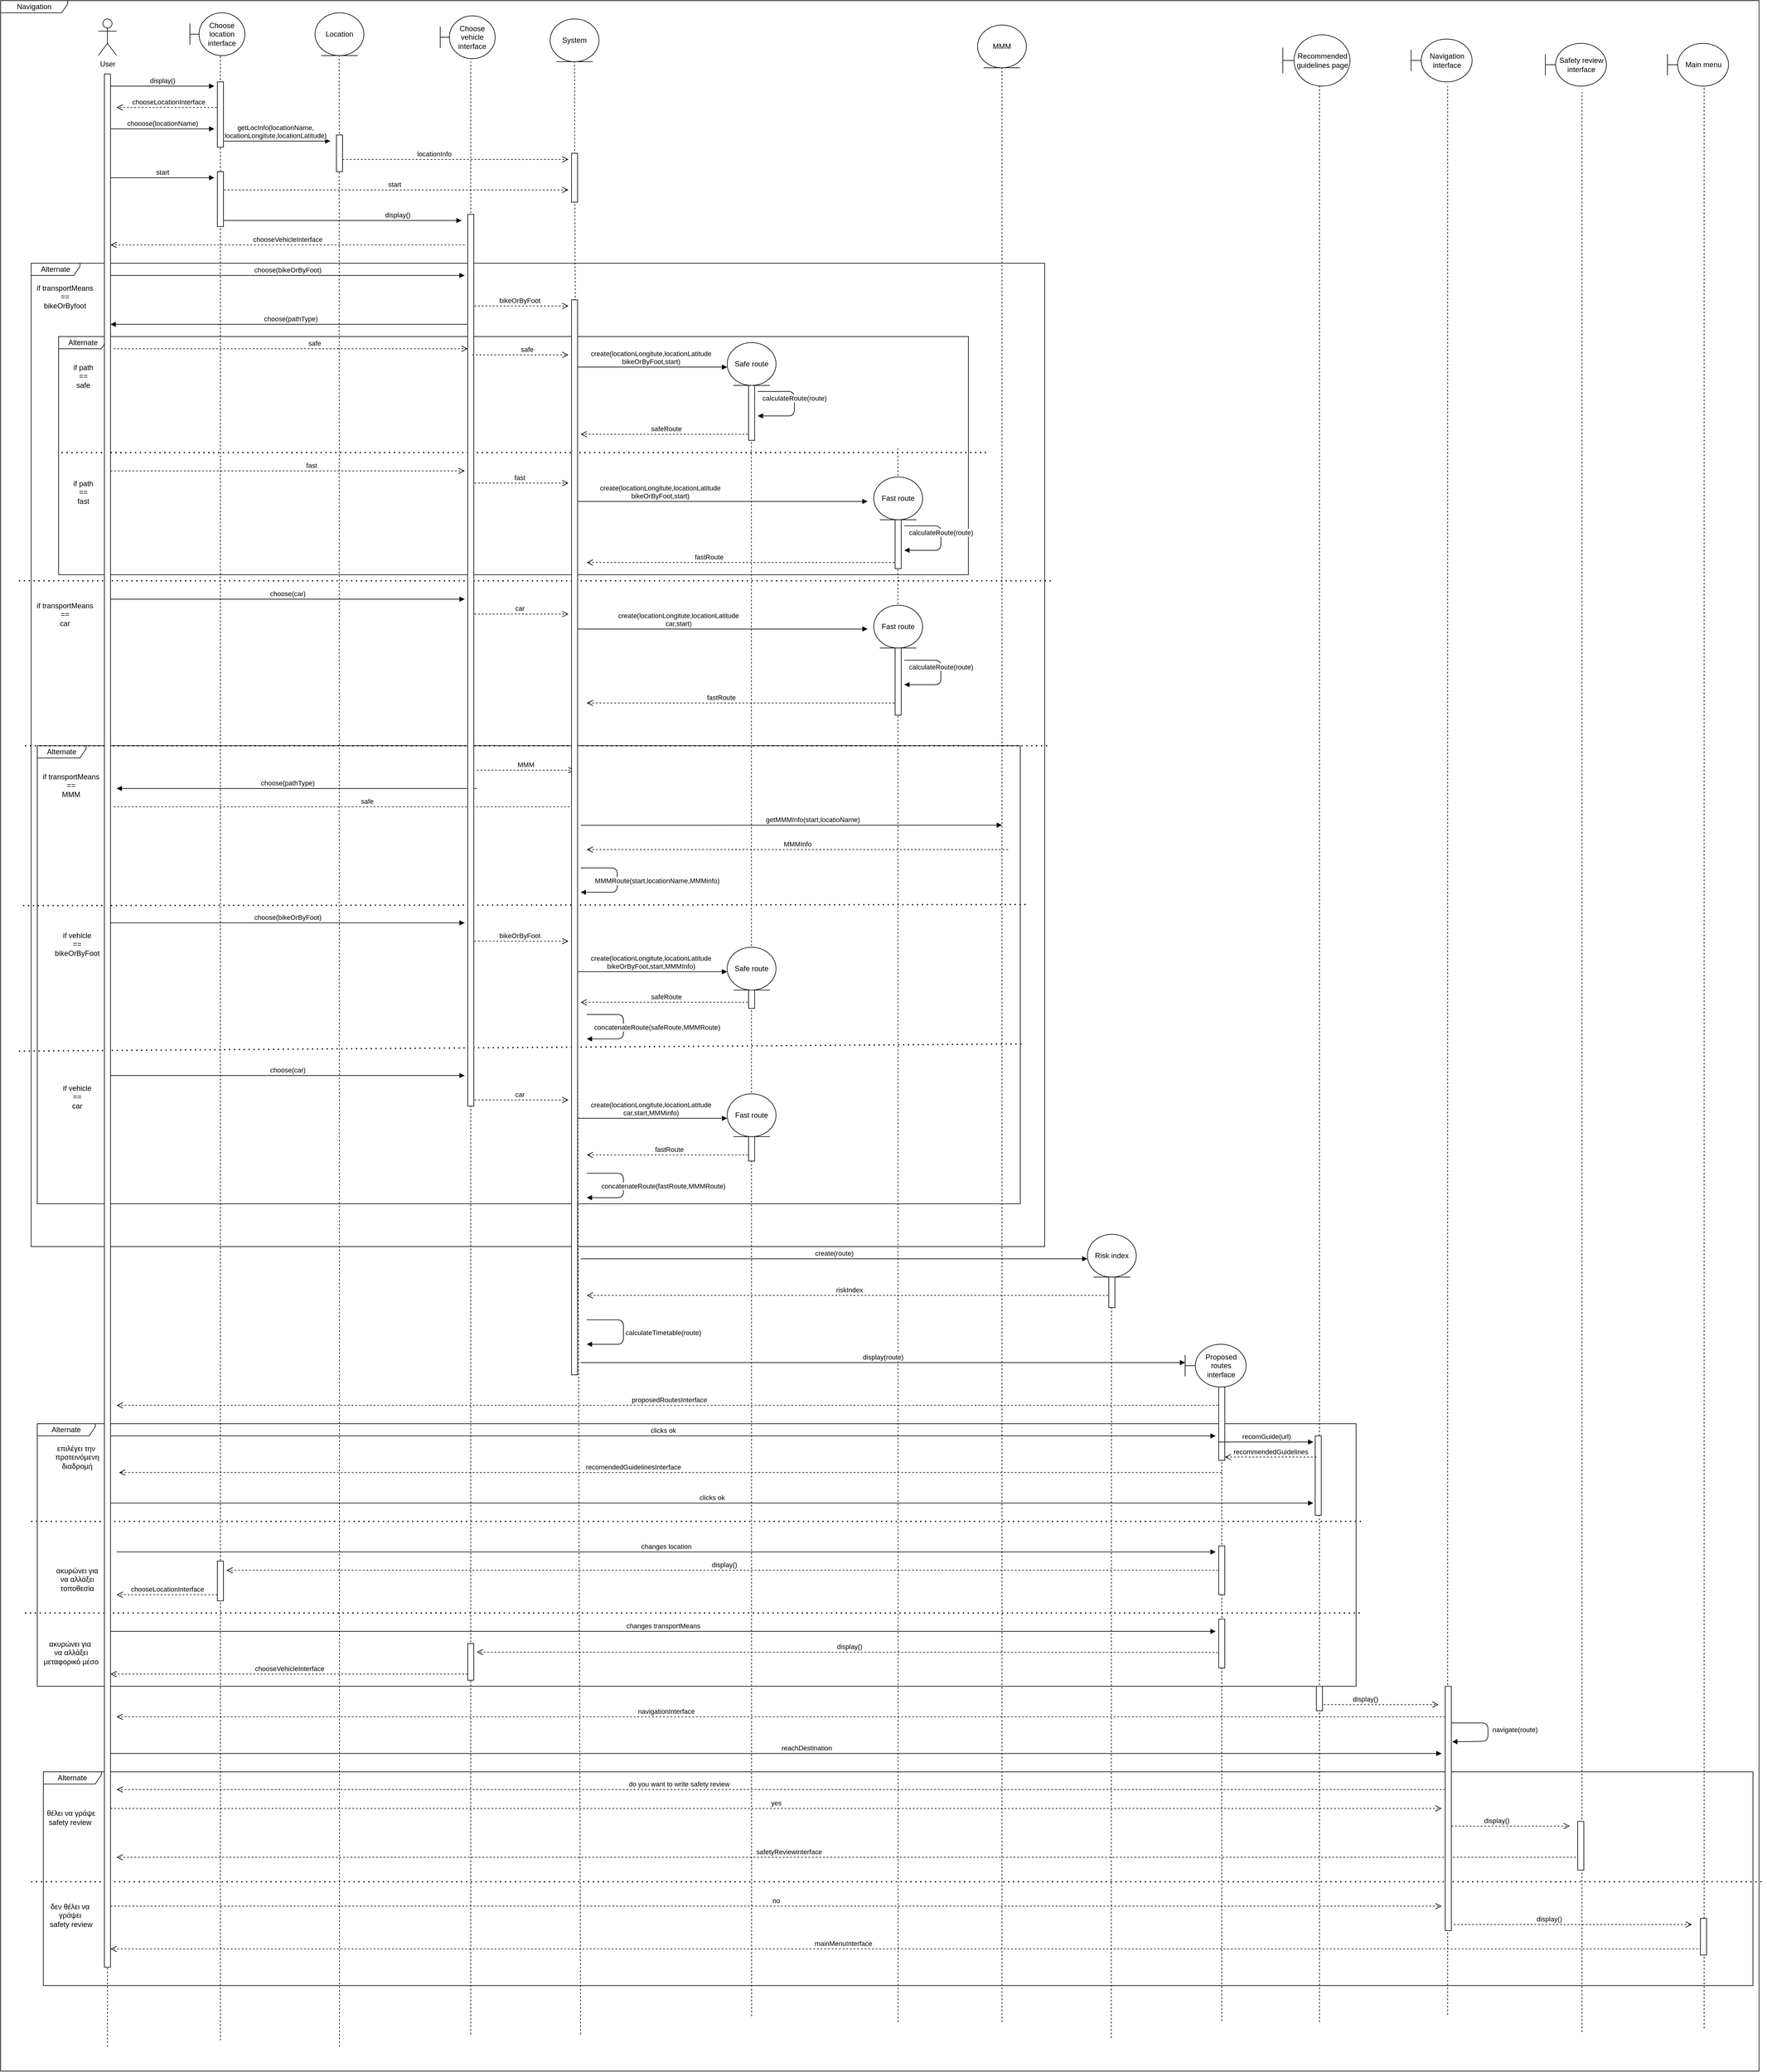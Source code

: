 <mxfile version="14.6.13" type="device"><diagram id="kgpKYQtTHZ0yAKxKKP6v" name="Page-1"><mxGraphModel dx="2340" dy="641" grid="1" gridSize="10" guides="1" tooltips="1" connect="1" arrows="1" fold="1" page="1" pageScale="1" pageWidth="850" pageHeight="1100" math="0" shadow="0"><root><mxCell id="0"/><mxCell id="1" parent="0"/><mxCell id="bAkSW-cEjNhr1ENqcnof-51" value="Navigation" style="shape=umlFrame;whiteSpace=wrap;html=1;width=110;height=20;" parent="1" vertex="1"><mxGeometry x="-550" y="80" width="2880" height="3390" as="geometry"/></mxCell><mxCell id="bAkSW-cEjNhr1ENqcnof-15" value="Alternate" style="shape=umlFrame;whiteSpace=wrap;html=1;width=95;height=20;" parent="1" vertex="1"><mxGeometry x="-480" y="2980" width="2800" height="350" as="geometry"/></mxCell><mxCell id="cFLvyzgKQ60C_9JfcrjW-98" value="display()" style="html=1;verticalAlign=bottom;endArrow=open;dashed=1;endSize=8;" parent="1" edge="1"><mxGeometry x="-0.2" relative="1" as="geometry"><mxPoint x="1820" y="3068.82" as="sourcePoint"/><mxPoint x="2020" y="3068.82" as="targetPoint"/><mxPoint as="offset"/></mxGeometry></mxCell><mxCell id="bAkSW-cEjNhr1ENqcnof-11" value="Alternate" style="shape=umlFrame;whiteSpace=wrap;html=1;width=80;height=20;" parent="1" vertex="1"><mxGeometry x="-500" y="510" width="1660" height="1610" as="geometry"/></mxCell><mxCell id="bAkSW-cEjNhr1ENqcnof-12" value="Alternate" style="shape=umlFrame;whiteSpace=wrap;html=1;width=80;height=20;" parent="1" vertex="1"><mxGeometry x="-455" y="630" width="1490" height="390" as="geometry"/></mxCell><mxCell id="bAkSW-cEjNhr1ENqcnof-13" value="Alternate" style="shape=umlFrame;whiteSpace=wrap;html=1;width=80;height=20;" parent="1" vertex="1"><mxGeometry x="-490" y="1300" width="1610" height="750" as="geometry"/></mxCell><mxCell id="bAkSW-cEjNhr1ENqcnof-14" value="Alternate" style="shape=umlFrame;whiteSpace=wrap;html=1;width=95;height=20;" parent="1" vertex="1"><mxGeometry x="-490" y="2410" width="2160" height="430" as="geometry"/></mxCell><mxCell id="hym57JPVBmfE9ge-N85n-59" value="" style="endArrow=none;dashed=1;html=1;" parent="1" edge="1"><mxGeometry width="50" height="50" relative="1" as="geometry"><mxPoint x="680" y="3380" as="sourcePoint"/><mxPoint x="679.58" y="700" as="targetPoint"/></mxGeometry></mxCell><mxCell id="hym57JPVBmfE9ge-N85n-4" value="User" style="shape=umlActor;verticalLabelPosition=bottom;verticalAlign=top;html=1;" parent="1" vertex="1"><mxGeometry x="-390" y="110" width="30" height="60" as="geometry"/></mxCell><mxCell id="hym57JPVBmfE9ge-N85n-10" value="Choose location interface" style="shape=umlBoundary;whiteSpace=wrap;html=1;" parent="1" vertex="1"><mxGeometry x="-240" y="100" width="90" height="70" as="geometry"/></mxCell><mxCell id="hym57JPVBmfE9ge-N85n-17" value="" style="endArrow=none;dashed=1;html=1;" parent="1" edge="1"><mxGeometry width="50" height="50" relative="1" as="geometry"><mxPoint x="-190" y="3420" as="sourcePoint"/><mxPoint x="-190" y="170" as="targetPoint"/></mxGeometry></mxCell><mxCell id="hym57JPVBmfE9ge-N85n-23" value="Choose vehicle interface" style="shape=umlBoundary;whiteSpace=wrap;html=1;" parent="1" vertex="1"><mxGeometry x="170" y="105" width="90" height="70" as="geometry"/></mxCell><mxCell id="hym57JPVBmfE9ge-N85n-24" value="" style="endArrow=none;dashed=1;html=1;" parent="1" edge="1"><mxGeometry width="50" height="50" relative="1" as="geometry"><mxPoint x="5" y="3430" as="sourcePoint"/><mxPoint x="4.58" y="170" as="targetPoint"/></mxGeometry></mxCell><mxCell id="hym57JPVBmfE9ge-N85n-32" value="Safe route" style="ellipse;shape=umlEntity;whiteSpace=wrap;html=1;" parent="1" vertex="1"><mxGeometry x="640" y="640" width="80" height="70" as="geometry"/></mxCell><mxCell id="hym57JPVBmfE9ge-N85n-46" value="" style="endArrow=none;dashed=1;html=1;" parent="1" edge="1"><mxGeometry width="50" height="50" relative="1" as="geometry"><mxPoint x="220" y="3410" as="sourcePoint"/><mxPoint x="220" y="180" as="targetPoint"/></mxGeometry></mxCell><mxCell id="hym57JPVBmfE9ge-N85n-48" value="Risk index" style="ellipse;shape=umlEntity;whiteSpace=wrap;html=1;" parent="1" vertex="1"><mxGeometry x="1230" y="2100" width="80" height="70" as="geometry"/></mxCell><mxCell id="hym57JPVBmfE9ge-N85n-58" value="Proposed routes interface" style="shape=umlBoundary;whiteSpace=wrap;html=1;" parent="1" vertex="1"><mxGeometry x="1390" y="2280" width="100" height="70" as="geometry"/></mxCell><mxCell id="hym57JPVBmfE9ge-N85n-63" value="Recommended&lt;br&gt;guidelines page" style="shape=umlBoundary;whiteSpace=wrap;html=1;" parent="1" vertex="1"><mxGeometry x="1550" y="136" width="110" height="84" as="geometry"/></mxCell><mxCell id="hym57JPVBmfE9ge-N85n-67" value="Navigation interface" style="shape=umlBoundary;whiteSpace=wrap;html=1;" parent="1" vertex="1"><mxGeometry x="1760" y="143" width="100" height="70" as="geometry"/></mxCell><mxCell id="hym57JPVBmfE9ge-N85n-80" value="" style="endArrow=none;dashed=1;html=1;" parent="1" edge="1"><mxGeometry width="50" height="50" relative="1" as="geometry"><mxPoint x="-375" y="3430" as="sourcePoint"/><mxPoint x="-375" y="220" as="targetPoint"/><Array as="points"><mxPoint x="-375" y="220"/><mxPoint x="-375" y="200"/></Array></mxGeometry></mxCell><mxCell id="hym57JPVBmfE9ge-N85n-82" value="display()" style="html=1;verticalAlign=bottom;endArrow=block;" parent="1" edge="1"><mxGeometry width="80" relative="1" as="geometry"><mxPoint x="-370" y="220" as="sourcePoint"/><mxPoint x="-200" y="220" as="targetPoint"/></mxGeometry></mxCell><mxCell id="hym57JPVBmfE9ge-N85n-83" value="Location" style="ellipse;shape=umlEntity;whiteSpace=wrap;html=1;" parent="1" vertex="1"><mxGeometry x="-35" y="100" width="80" height="70" as="geometry"/></mxCell><mxCell id="hym57JPVBmfE9ge-N85n-84" value="chooseLocationInterface" style="html=1;verticalAlign=bottom;endArrow=open;dashed=1;endSize=8;" parent="1" edge="1"><mxGeometry relative="1" as="geometry"><mxPoint x="-190" y="255" as="sourcePoint"/><mxPoint x="-360" y="255" as="targetPoint"/></mxGeometry></mxCell><mxCell id="hym57JPVBmfE9ge-N85n-85" value="choose(bikeOrByFoot)" style="html=1;verticalAlign=bottom;endArrow=block;" parent="1" edge="1"><mxGeometry width="80" relative="1" as="geometry"><mxPoint x="-370" y="530.0" as="sourcePoint"/><mxPoint x="210" y="530" as="targetPoint"/></mxGeometry></mxCell><mxCell id="hym57JPVBmfE9ge-N85n-86" value="getLocInfo(locationName,&lt;br&gt;locationLongitute,locationLatitude)" style="html=1;verticalAlign=bottom;endArrow=block;" parent="1" edge="1"><mxGeometry width="80" relative="1" as="geometry"><mxPoint x="-190" y="310.0" as="sourcePoint"/><mxPoint x="-10" y="310" as="targetPoint"/></mxGeometry></mxCell><mxCell id="cFLvyzgKQ60C_9JfcrjW-3" value="bikeOrByFoot" style="html=1;verticalAlign=bottom;endArrow=open;dashed=1;endSize=8;" parent="1" edge="1"><mxGeometry relative="1" as="geometry"><mxPoint x="220" y="580" as="sourcePoint"/><mxPoint x="380" y="580" as="targetPoint"/></mxGeometry></mxCell><mxCell id="cFLvyzgKQ60C_9JfcrjW-5" value="chooose(locationName)" style="html=1;verticalAlign=bottom;endArrow=block;" parent="1" edge="1"><mxGeometry width="80" relative="1" as="geometry"><mxPoint x="-370" y="290" as="sourcePoint"/><mxPoint x="-200" y="290" as="targetPoint"/></mxGeometry></mxCell><mxCell id="cFLvyzgKQ60C_9JfcrjW-7" value="locationInfo" style="html=1;verticalAlign=bottom;endArrow=open;dashed=1;endSize=8;" parent="1" edge="1"><mxGeometry x="-0.189" relative="1" as="geometry"><mxPoint x="10" y="340" as="sourcePoint"/><mxPoint x="380" y="340" as="targetPoint"/><mxPoint as="offset"/></mxGeometry></mxCell><mxCell id="cFLvyzgKQ60C_9JfcrjW-8" value="display()" style="html=1;verticalAlign=bottom;endArrow=block;" parent="1" edge="1"><mxGeometry x="0.475" width="80" relative="1" as="geometry"><mxPoint x="-195" y="440" as="sourcePoint"/><mxPoint x="205" y="440" as="targetPoint"/><mxPoint as="offset"/></mxGeometry></mxCell><mxCell id="cFLvyzgKQ60C_9JfcrjW-9" value="chooseVehicleInterface" style="html=1;verticalAlign=bottom;endArrow=open;dashed=1;endSize=8;" parent="1" edge="1"><mxGeometry relative="1" as="geometry"><mxPoint x="210" y="480" as="sourcePoint"/><mxPoint x="-370" y="480" as="targetPoint"/></mxGeometry></mxCell><mxCell id="cFLvyzgKQ60C_9JfcrjW-10" value="System" style="ellipse;shape=umlEntity;whiteSpace=wrap;html=1;" parent="1" vertex="1"><mxGeometry x="350" y="110" width="80" height="70" as="geometry"/></mxCell><mxCell id="cFLvyzgKQ60C_9JfcrjW-11" value="" style="endArrow=none;dashed=1;html=1;" parent="1" edge="1"><mxGeometry width="50" height="50" relative="1" as="geometry"><mxPoint x="400" y="3410" as="sourcePoint"/><mxPoint x="389.87" y="180" as="targetPoint"/></mxGeometry></mxCell><mxCell id="cFLvyzgKQ60C_9JfcrjW-13" value="choose(pathType)" style="html=1;verticalAlign=bottom;endArrow=block;" parent="1" edge="1"><mxGeometry width="80" relative="1" as="geometry"><mxPoint x="220" y="610" as="sourcePoint"/><mxPoint x="-370" y="610" as="targetPoint"/></mxGeometry></mxCell><mxCell id="cFLvyzgKQ60C_9JfcrjW-14" value="safe" style="html=1;verticalAlign=bottom;endArrow=open;dashed=1;endSize=8;" parent="1" edge="1"><mxGeometry x="0.132" relative="1" as="geometry"><mxPoint x="-365" y="650" as="sourcePoint"/><mxPoint x="215" y="650" as="targetPoint"/><mxPoint as="offset"/></mxGeometry></mxCell><mxCell id="cFLvyzgKQ60C_9JfcrjW-17" value="if transportMeans&lt;br&gt;==&lt;br&gt;bikeOrByfoot" style="text;html=1;align=center;verticalAlign=middle;resizable=0;points=[];autosize=1;strokeColor=none;" parent="1" vertex="1"><mxGeometry x="-500" y="540" width="110" height="50" as="geometry"/></mxCell><mxCell id="cFLvyzgKQ60C_9JfcrjW-19" value="if path&lt;br&gt;==&lt;br&gt;safe" style="text;html=1;align=center;verticalAlign=middle;resizable=0;points=[];autosize=1;strokeColor=none;" parent="1" vertex="1"><mxGeometry x="-440" y="670" width="50" height="50" as="geometry"/></mxCell><mxCell id="cFLvyzgKQ60C_9JfcrjW-20" value="create(locationLongitute,locationLatitude&lt;br&gt;bikeOrByFoot,start)" style="html=1;verticalAlign=bottom;endArrow=block;" parent="1" edge="1"><mxGeometry width="80" relative="1" as="geometry"><mxPoint x="390" y="680.0" as="sourcePoint"/><mxPoint x="640" y="680" as="targetPoint"/><mxPoint as="offset"/></mxGeometry></mxCell><mxCell id="cFLvyzgKQ60C_9JfcrjW-22" value="start" style="html=1;verticalAlign=bottom;endArrow=block;" parent="1" edge="1"><mxGeometry width="80" relative="1" as="geometry"><mxPoint x="-370" y="370" as="sourcePoint"/><mxPoint x="-200" y="370" as="targetPoint"/></mxGeometry></mxCell><mxCell id="cFLvyzgKQ60C_9JfcrjW-23" value="start" style="html=1;verticalAlign=bottom;endArrow=open;dashed=1;endSize=8;" parent="1" edge="1"><mxGeometry relative="1" as="geometry"><mxPoint x="-190" y="390" as="sourcePoint"/><mxPoint x="380" y="390" as="targetPoint"/></mxGeometry></mxCell><mxCell id="cFLvyzgKQ60C_9JfcrjW-29" value="calculateRoute(route)" style="html=1;verticalAlign=bottom;endArrow=block;" parent="1" edge="1"><mxGeometry width="80" relative="1" as="geometry"><mxPoint x="690" y="720" as="sourcePoint"/><mxPoint x="690" y="760" as="targetPoint"/><Array as="points"><mxPoint x="750" y="720"/><mxPoint x="750" y="760"/></Array></mxGeometry></mxCell><mxCell id="cFLvyzgKQ60C_9JfcrjW-32" value="" style="endArrow=none;dashed=1;html=1;" parent="1" edge="1"><mxGeometry width="50" height="50" relative="1" as="geometry"><mxPoint x="920" y="3390" as="sourcePoint"/><mxPoint x="919.58" y="810" as="targetPoint"/></mxGeometry></mxCell><mxCell id="cFLvyzgKQ60C_9JfcrjW-33" value="riskIndex" style="html=1;verticalAlign=bottom;endArrow=open;dashed=1;endSize=8;" parent="1" edge="1"><mxGeometry relative="1" as="geometry"><mxPoint x="1270" y="2200.0" as="sourcePoint"/><mxPoint x="410" y="2200" as="targetPoint"/></mxGeometry></mxCell><mxCell id="cFLvyzgKQ60C_9JfcrjW-36" value="if path&lt;br&gt;==&lt;br&gt;fast" style="text;html=1;align=center;verticalAlign=middle;resizable=0;points=[];autosize=1;strokeColor=none;" parent="1" vertex="1"><mxGeometry x="-440" y="860" width="50" height="50" as="geometry"/></mxCell><mxCell id="cFLvyzgKQ60C_9JfcrjW-37" value="Fast route" style="ellipse;shape=umlEntity;whiteSpace=wrap;html=1;" parent="1" vertex="1"><mxGeometry x="880" y="860" width="80" height="70" as="geometry"/></mxCell><mxCell id="cFLvyzgKQ60C_9JfcrjW-38" value="fast" style="html=1;verticalAlign=bottom;endArrow=open;dashed=1;endSize=8;" parent="1" edge="1"><mxGeometry relative="1" as="geometry"><mxPoint x="220.0" y="870" as="sourcePoint"/><mxPoint x="380" y="870" as="targetPoint"/></mxGeometry></mxCell><mxCell id="cFLvyzgKQ60C_9JfcrjW-39" value="create(locationLongitute,locationLatitude&lt;br&gt;bikeOrByFoot,start)" style="html=1;verticalAlign=bottom;endArrow=block;" parent="1" edge="1"><mxGeometry x="-0.417" width="80" relative="1" as="geometry"><mxPoint x="390" y="900.0" as="sourcePoint"/><mxPoint x="870" y="900" as="targetPoint"/><mxPoint as="offset"/></mxGeometry></mxCell><mxCell id="cFLvyzgKQ60C_9JfcrjW-40" value="if transportMeans&lt;br&gt;==&lt;br&gt;car" style="text;html=1;align=center;verticalAlign=middle;resizable=0;points=[];autosize=1;strokeColor=none;" parent="1" vertex="1"><mxGeometry x="-500" y="1060" width="110" height="50" as="geometry"/></mxCell><mxCell id="cFLvyzgKQ60C_9JfcrjW-41" value="choose(car)" style="html=1;verticalAlign=bottom;endArrow=block;" parent="1" edge="1"><mxGeometry width="80" relative="1" as="geometry"><mxPoint x="-370" y="1060.0" as="sourcePoint"/><mxPoint x="210" y="1060" as="targetPoint"/></mxGeometry></mxCell><mxCell id="cFLvyzgKQ60C_9JfcrjW-42" value="car" style="html=1;verticalAlign=bottom;endArrow=open;dashed=1;endSize=8;" parent="1" edge="1"><mxGeometry relative="1" as="geometry"><mxPoint x="220" y="1084.41" as="sourcePoint"/><mxPoint x="380" y="1084.41" as="targetPoint"/></mxGeometry></mxCell><mxCell id="cFLvyzgKQ60C_9JfcrjW-44" value="" style="endArrow=none;dashed=1;html=1;dashPattern=1 3;strokeWidth=2;" parent="1" edge="1"><mxGeometry width="50" height="50" relative="1" as="geometry"><mxPoint x="-520" y="1030" as="sourcePoint"/><mxPoint x="1170" y="1030" as="targetPoint"/></mxGeometry></mxCell><mxCell id="cFLvyzgKQ60C_9JfcrjW-45" value="" style="endArrow=none;dashed=1;html=1;dashPattern=1 3;strokeWidth=2;" parent="1" edge="1"><mxGeometry width="50" height="50" relative="1" as="geometry"><mxPoint x="-450" y="820" as="sourcePoint"/><mxPoint x="1070" y="820" as="targetPoint"/></mxGeometry></mxCell><mxCell id="cFLvyzgKQ60C_9JfcrjW-47" value="create(locationLongitute,locationLatitude&lt;br&gt;car,start)" style="html=1;verticalAlign=bottom;endArrow=block;" parent="1" edge="1"><mxGeometry x="-0.292" width="80" relative="1" as="geometry"><mxPoint x="390" y="1108.82" as="sourcePoint"/><mxPoint x="870" y="1108.82" as="targetPoint"/><mxPoint as="offset"/></mxGeometry></mxCell><mxCell id="cFLvyzgKQ60C_9JfcrjW-48" value="Fast route" style="ellipse;shape=umlEntity;whiteSpace=wrap;html=1;" parent="1" vertex="1"><mxGeometry x="880" y="1070" width="80" height="70" as="geometry"/></mxCell><mxCell id="cFLvyzgKQ60C_9JfcrjW-49" value="" style="endArrow=none;dashed=1;html=1;dashPattern=1 3;strokeWidth=2;" parent="1" edge="1"><mxGeometry width="50" height="50" relative="1" as="geometry"><mxPoint x="-510" y="1300" as="sourcePoint"/><mxPoint x="1170" y="1300" as="targetPoint"/></mxGeometry></mxCell><mxCell id="cFLvyzgKQ60C_9JfcrjW-50" value="if transportMeans&lt;br&gt;==&lt;br&gt;MMM" style="text;html=1;align=center;verticalAlign=middle;resizable=0;points=[];autosize=1;strokeColor=none;" parent="1" vertex="1"><mxGeometry x="-490" y="1340" width="110" height="50" as="geometry"/></mxCell><mxCell id="cFLvyzgKQ60C_9JfcrjW-51" value="MMM" style="html=1;verticalAlign=bottom;endArrow=open;dashed=1;endSize=8;" parent="1" edge="1"><mxGeometry relative="1" as="geometry"><mxPoint x="230.0" y="1340" as="sourcePoint"/><mxPoint x="390.0" y="1340" as="targetPoint"/></mxGeometry></mxCell><mxCell id="cFLvyzgKQ60C_9JfcrjW-52" value="MMM" style="ellipse;shape=umlEntity;whiteSpace=wrap;html=1;" parent="1" vertex="1"><mxGeometry x="1050" y="120" width="80" height="70" as="geometry"/></mxCell><mxCell id="cFLvyzgKQ60C_9JfcrjW-53" value="" style="endArrow=none;dashed=1;html=1;" parent="1" edge="1"><mxGeometry width="50" height="50" relative="1" as="geometry"><mxPoint x="1090" y="3390" as="sourcePoint"/><mxPoint x="1090" y="190" as="targetPoint"/></mxGeometry></mxCell><mxCell id="cFLvyzgKQ60C_9JfcrjW-54" value="getMMMInfo(start,locatioName)" style="html=1;verticalAlign=bottom;endArrow=block;" parent="1" edge="1"><mxGeometry x="0.101" width="80" relative="1" as="geometry"><mxPoint x="400" y="1430.29" as="sourcePoint"/><mxPoint x="1090" y="1430" as="targetPoint"/><mxPoint as="offset"/></mxGeometry></mxCell><mxCell id="cFLvyzgKQ60C_9JfcrjW-55" value="MMMInfo" style="html=1;verticalAlign=bottom;endArrow=open;dashed=1;endSize=8;" parent="1" edge="1"><mxGeometry relative="1" as="geometry"><mxPoint x="1100" y="1470" as="sourcePoint"/><mxPoint x="410" y="1470" as="targetPoint"/></mxGeometry></mxCell><mxCell id="cFLvyzgKQ60C_9JfcrjW-57" value="choose(pathType)" style="html=1;verticalAlign=bottom;endArrow=block;" parent="1" edge="1"><mxGeometry x="0.051" width="80" relative="1" as="geometry"><mxPoint x="230" y="1370" as="sourcePoint"/><mxPoint x="-360" y="1370" as="targetPoint"/><mxPoint as="offset"/></mxGeometry></mxCell><mxCell id="cFLvyzgKQ60C_9JfcrjW-58" value="safe" style="html=1;verticalAlign=bottom;endArrow=open;dashed=1;endSize=8;" parent="1" edge="1"><mxGeometry x="0.092" relative="1" as="geometry"><mxPoint x="-365" y="1400" as="sourcePoint"/><mxPoint x="395" y="1400" as="targetPoint"/><mxPoint as="offset"/></mxGeometry></mxCell><mxCell id="cFLvyzgKQ60C_9JfcrjW-59" value="choose(bikeOrByFoot)" style="html=1;verticalAlign=bottom;endArrow=block;" parent="1" edge="1"><mxGeometry width="80" relative="1" as="geometry"><mxPoint x="-370" y="1590.0" as="sourcePoint"/><mxPoint x="210" y="1590" as="targetPoint"/></mxGeometry></mxCell><mxCell id="cFLvyzgKQ60C_9JfcrjW-60" value="bikeOrByFoot" style="html=1;verticalAlign=bottom;endArrow=open;dashed=1;endSize=8;" parent="1" edge="1"><mxGeometry relative="1" as="geometry"><mxPoint x="220.0" y="1620" as="sourcePoint"/><mxPoint x="380.0" y="1620" as="targetPoint"/></mxGeometry></mxCell><mxCell id="cFLvyzgKQ60C_9JfcrjW-61" value="create(locationLongitute,locationLatitude&lt;br&gt;bikeOrByFoot,start,MMMInfo)" style="html=1;verticalAlign=bottom;endArrow=block;" parent="1" edge="1"><mxGeometry width="80" relative="1" as="geometry"><mxPoint x="390" y="1670.0" as="sourcePoint"/><mxPoint x="640" y="1670" as="targetPoint"/><mxPoint as="offset"/></mxGeometry></mxCell><mxCell id="cFLvyzgKQ60C_9JfcrjW-62" value="Safe route" style="ellipse;shape=umlEntity;whiteSpace=wrap;html=1;" parent="1" vertex="1"><mxGeometry x="640" y="1630" width="80" height="70" as="geometry"/></mxCell><mxCell id="cFLvyzgKQ60C_9JfcrjW-63" value="if vehicle&lt;br&gt;==&lt;br&gt;bikeOrByFoot" style="text;html=1;align=center;verticalAlign=middle;resizable=0;points=[];autosize=1;strokeColor=none;" parent="1" vertex="1"><mxGeometry x="-470" y="1600" width="90" height="50" as="geometry"/></mxCell><mxCell id="cFLvyzgKQ60C_9JfcrjW-64" value="if vehicle&lt;br&gt;==&lt;br&gt;car" style="text;html=1;align=center;verticalAlign=middle;resizable=0;points=[];autosize=1;strokeColor=none;" parent="1" vertex="1"><mxGeometry x="-455" y="1850" width="60" height="50" as="geometry"/></mxCell><mxCell id="cFLvyzgKQ60C_9JfcrjW-65" value="" style="endArrow=none;dashed=1;html=1;dashPattern=1 3;strokeWidth=2;entryX=1.002;entryY=0.651;entryDx=0;entryDy=0;entryPerimeter=0;" parent="1" target="bAkSW-cEjNhr1ENqcnof-13" edge="1"><mxGeometry width="50" height="50" relative="1" as="geometry"><mxPoint x="-520" y="1800" as="sourcePoint"/><mxPoint x="990.0" y="1800" as="targetPoint"/></mxGeometry></mxCell><mxCell id="cFLvyzgKQ60C_9JfcrjW-66" value="choose(car)" style="html=1;verticalAlign=bottom;endArrow=block;" parent="1" edge="1"><mxGeometry width="80" relative="1" as="geometry"><mxPoint x="-370" y="1840.0" as="sourcePoint"/><mxPoint x="210.0" y="1840" as="targetPoint"/></mxGeometry></mxCell><mxCell id="cFLvyzgKQ60C_9JfcrjW-67" value="car" style="html=1;verticalAlign=bottom;endArrow=open;dashed=1;endSize=8;" parent="1" edge="1"><mxGeometry relative="1" as="geometry"><mxPoint x="220.0" y="1880" as="sourcePoint"/><mxPoint x="380.0" y="1880" as="targetPoint"/></mxGeometry></mxCell><mxCell id="cFLvyzgKQ60C_9JfcrjW-68" value="create(locationLongitute,locationLatitude&lt;br&gt;car,start,MMMinfo)" style="html=1;verticalAlign=bottom;endArrow=block;" parent="1" edge="1"><mxGeometry width="80" relative="1" as="geometry"><mxPoint x="390.0" y="1910" as="sourcePoint"/><mxPoint x="640.0" y="1910" as="targetPoint"/><mxPoint as="offset"/></mxGeometry></mxCell><mxCell id="cFLvyzgKQ60C_9JfcrjW-70" value="Fast route" style="ellipse;shape=umlEntity;whiteSpace=wrap;html=1;" parent="1" vertex="1"><mxGeometry x="640" y="1870" width="80" height="70" as="geometry"/></mxCell><mxCell id="cFLvyzgKQ60C_9JfcrjW-71" value="safeRoute" style="html=1;verticalAlign=bottom;endArrow=open;dashed=1;endSize=8;" parent="1" edge="1"><mxGeometry relative="1" as="geometry"><mxPoint x="680" y="1720" as="sourcePoint"/><mxPoint x="400" y="1720" as="targetPoint"/></mxGeometry></mxCell><mxCell id="cFLvyzgKQ60C_9JfcrjW-72" value="fastRoute" style="html=1;verticalAlign=bottom;endArrow=open;dashed=1;endSize=8;" parent="1" edge="1"><mxGeometry relative="1" as="geometry"><mxPoint x="680.0" y="1970" as="sourcePoint"/><mxPoint x="410" y="1970" as="targetPoint"/></mxGeometry></mxCell><mxCell id="cFLvyzgKQ60C_9JfcrjW-75" value="concatenateRoute(safeRoute,MMMRoute)" style="html=1;verticalAlign=bottom;endArrow=block;" parent="1" edge="1"><mxGeometry x="0.125" y="55" width="80" relative="1" as="geometry"><mxPoint x="410" y="1740" as="sourcePoint"/><mxPoint x="410" y="1780" as="targetPoint"/><Array as="points"><mxPoint x="470" y="1740"/><mxPoint x="470" y="1780"/></Array><mxPoint as="offset"/></mxGeometry></mxCell><mxCell id="cFLvyzgKQ60C_9JfcrjW-76" value="MMMRoute(start,locationName,MMMinfo)" style="html=1;verticalAlign=bottom;endArrow=block;" parent="1" edge="1"><mxGeometry x="0.125" y="65" width="80" relative="1" as="geometry"><mxPoint x="400" y="1500" as="sourcePoint"/><mxPoint x="400" y="1540" as="targetPoint"/><Array as="points"><mxPoint x="460" y="1500"/><mxPoint x="460" y="1540"/></Array><mxPoint as="offset"/></mxGeometry></mxCell><mxCell id="cFLvyzgKQ60C_9JfcrjW-77" value="concatenateRoute(fastRoute,MMMRoute)" style="html=1;verticalAlign=bottom;endArrow=block;" parent="1" edge="1"><mxGeometry x="0.125" y="65" width="80" relative="1" as="geometry"><mxPoint x="410" y="2000" as="sourcePoint"/><mxPoint x="410" y="2040" as="targetPoint"/><Array as="points"><mxPoint x="470" y="2000"/><mxPoint x="470" y="2040"/></Array><mxPoint as="offset"/></mxGeometry></mxCell><mxCell id="cFLvyzgKQ60C_9JfcrjW-78" value="safeRoute" style="html=1;verticalAlign=bottom;endArrow=open;dashed=1;endSize=8;" parent="1" edge="1"><mxGeometry relative="1" as="geometry"><mxPoint x="680" y="790" as="sourcePoint"/><mxPoint x="400" y="790" as="targetPoint"/></mxGeometry></mxCell><mxCell id="cFLvyzgKQ60C_9JfcrjW-79" value="calculateRoute(route)" style="html=1;verticalAlign=bottom;endArrow=block;" parent="1" edge="1"><mxGeometry width="80" relative="1" as="geometry"><mxPoint x="930" y="940.0" as="sourcePoint"/><mxPoint x="930" y="980.0" as="targetPoint"/><Array as="points"><mxPoint x="990" y="940"/><mxPoint x="990" y="980"/></Array></mxGeometry></mxCell><mxCell id="cFLvyzgKQ60C_9JfcrjW-80" value="fastRoute" style="html=1;verticalAlign=bottom;endArrow=open;dashed=1;endSize=8;" parent="1" edge="1"><mxGeometry x="0.216" relative="1" as="geometry"><mxPoint x="920" y="1000.0" as="sourcePoint"/><mxPoint x="410" y="1000" as="targetPoint"/><mxPoint as="offset"/></mxGeometry></mxCell><mxCell id="cFLvyzgKQ60C_9JfcrjW-81" value="calculateRoute(route)" style="html=1;verticalAlign=bottom;endArrow=block;" parent="1" edge="1"><mxGeometry width="80" relative="1" as="geometry"><mxPoint x="930" y="1160" as="sourcePoint"/><mxPoint x="930" y="1200" as="targetPoint"/><Array as="points"><mxPoint x="990" y="1160"/><mxPoint x="990" y="1200"/></Array></mxGeometry></mxCell><mxCell id="cFLvyzgKQ60C_9JfcrjW-82" value="fastRoute" style="html=1;verticalAlign=bottom;endArrow=open;dashed=1;endSize=8;" parent="1" edge="1"><mxGeometry x="0.137" relative="1" as="geometry"><mxPoint x="920" y="1230" as="sourcePoint"/><mxPoint x="410" y="1230" as="targetPoint"/><mxPoint as="offset"/></mxGeometry></mxCell><mxCell id="cFLvyzgKQ60C_9JfcrjW-83" value="create(route)" style="html=1;verticalAlign=bottom;endArrow=block;" parent="1" edge="1"><mxGeometry width="80" relative="1" as="geometry"><mxPoint x="400" y="2140.0" as="sourcePoint"/><mxPoint x="1230" y="2140" as="targetPoint"/></mxGeometry></mxCell><mxCell id="cFLvyzgKQ60C_9JfcrjW-85" value="" style="endArrow=none;dashed=1;html=1;" parent="1" edge="1"><mxGeometry width="50" height="50" relative="1" as="geometry"><mxPoint x="1269" y="3416" as="sourcePoint"/><mxPoint x="1269.41" y="2170" as="targetPoint"/></mxGeometry></mxCell><mxCell id="cFLvyzgKQ60C_9JfcrjW-86" value="calculateTimetable(route)" style="html=1;verticalAlign=bottom;endArrow=block;" parent="1" edge="1"><mxGeometry x="0.125" y="65" width="80" relative="1" as="geometry"><mxPoint x="410" y="2240" as="sourcePoint"/><mxPoint x="410" y="2280" as="targetPoint"/><Array as="points"><mxPoint x="470" y="2240"/><mxPoint x="470" y="2280"/></Array><mxPoint as="offset"/></mxGeometry></mxCell><mxCell id="cFLvyzgKQ60C_9JfcrjW-87" value="display(route)" style="html=1;verticalAlign=bottom;endArrow=block;" parent="1" edge="1"><mxGeometry width="80" relative="1" as="geometry"><mxPoint x="400.0" y="2310.0" as="sourcePoint"/><mxPoint x="1390" y="2310" as="targetPoint"/></mxGeometry></mxCell><mxCell id="cFLvyzgKQ60C_9JfcrjW-88" value="" style="endArrow=none;dashed=1;html=1;" parent="1" edge="1"><mxGeometry width="50" height="50" relative="1" as="geometry"><mxPoint x="1450" y="3388" as="sourcePoint"/><mxPoint x="1450.0" y="2350.0" as="targetPoint"/></mxGeometry></mxCell><mxCell id="cFLvyzgKQ60C_9JfcrjW-89" value="proposedRoutesInterface" style="html=1;verticalAlign=bottom;endArrow=open;dashed=1;endSize=8;" parent="1" edge="1"><mxGeometry relative="1" as="geometry"><mxPoint x="1450" y="2380.0" as="sourcePoint"/><mxPoint x="-360" y="2380" as="targetPoint"/></mxGeometry></mxCell><mxCell id="cFLvyzgKQ60C_9JfcrjW-90" value="ακυρώνει για &lt;br&gt;να αλλάξει &lt;br&gt;τοποθεσία" style="text;html=1;align=center;verticalAlign=middle;resizable=0;points=[];autosize=1;strokeColor=none;" parent="1" vertex="1"><mxGeometry x="-465" y="2640" width="80" height="50" as="geometry"/></mxCell><mxCell id="cFLvyzgKQ60C_9JfcrjW-91" value="ακυρώνει για&amp;nbsp;&lt;br&gt;να αλλάξει&lt;br&gt;μεταφορικό μέσο" style="text;html=1;align=center;verticalAlign=middle;resizable=0;points=[];autosize=1;strokeColor=none;" parent="1" vertex="1"><mxGeometry x="-490" y="2760" width="110" height="50" as="geometry"/></mxCell><mxCell id="cFLvyzgKQ60C_9JfcrjW-92" value="επιλέγει την&amp;nbsp;&lt;br&gt;προτεινόμενη &lt;br&gt;διαδρομή" style="text;html=1;align=center;verticalAlign=middle;resizable=0;points=[];autosize=1;strokeColor=none;" parent="1" vertex="1"><mxGeometry x="-470" y="2440" width="90" height="50" as="geometry"/></mxCell><mxCell id="cFLvyzgKQ60C_9JfcrjW-93" value="clicks ok" style="html=1;verticalAlign=bottom;endArrow=block;" parent="1" edge="1"><mxGeometry width="80" relative="1" as="geometry"><mxPoint x="-370.0" y="2430.0" as="sourcePoint"/><mxPoint x="1440" y="2430" as="targetPoint"/></mxGeometry></mxCell><mxCell id="cFLvyzgKQ60C_9JfcrjW-94" value="" style="endArrow=none;dashed=1;html=1;" parent="1" edge="1"><mxGeometry width="50" height="50" relative="1" as="geometry"><mxPoint x="1610" y="3390" as="sourcePoint"/><mxPoint x="1610" y="220" as="targetPoint"/></mxGeometry></mxCell><mxCell id="cFLvyzgKQ60C_9JfcrjW-96" value="recomendedGuidelinesInterface" style="html=1;verticalAlign=bottom;endArrow=open;dashed=1;endSize=8;" parent="1" edge="1"><mxGeometry x="0.068" relative="1" as="geometry"><mxPoint x="1450" y="2490" as="sourcePoint"/><mxPoint x="-356" y="2490" as="targetPoint"/><mxPoint as="offset"/></mxGeometry></mxCell><mxCell id="cFLvyzgKQ60C_9JfcrjW-97" value="clicks ok" style="html=1;verticalAlign=bottom;endArrow=block;" parent="1" edge="1"><mxGeometry width="80" relative="1" as="geometry"><mxPoint x="-370.0" y="2540.0" as="sourcePoint"/><mxPoint x="1600" y="2540" as="targetPoint"/></mxGeometry></mxCell><mxCell id="cFLvyzgKQ60C_9JfcrjW-99" value="" style="endArrow=none;dashed=1;html=1;" parent="1" edge="1"><mxGeometry width="50" height="50" relative="1" as="geometry"><mxPoint x="1820" y="3378" as="sourcePoint"/><mxPoint x="1820" y="220" as="targetPoint"/></mxGeometry></mxCell><mxCell id="cFLvyzgKQ60C_9JfcrjW-100" value="navigationInterface" style="html=1;verticalAlign=bottom;endArrow=open;dashed=1;endSize=8;" parent="1" edge="1"><mxGeometry x="0.173" relative="1" as="geometry"><mxPoint x="1816" y="2890.0" as="sourcePoint"/><mxPoint x="-360" y="2890" as="targetPoint"/><mxPoint as="offset"/></mxGeometry></mxCell><mxCell id="cFLvyzgKQ60C_9JfcrjW-101" value="reachDestination" style="html=1;verticalAlign=bottom;endArrow=block;" parent="1" edge="1"><mxGeometry x="0.046" width="80" relative="1" as="geometry"><mxPoint x="-370.0" y="2950.0" as="sourcePoint"/><mxPoint x="1810" y="2950" as="targetPoint"/><mxPoint as="offset"/></mxGeometry></mxCell><mxCell id="cFLvyzgKQ60C_9JfcrjW-102" value="Safety review interface" style="shape=umlBoundary;whiteSpace=wrap;html=1;" parent="1" vertex="1"><mxGeometry x="1980" y="150" width="100" height="70" as="geometry"/></mxCell><mxCell id="cFLvyzgKQ60C_9JfcrjW-103" value="" style="endArrow=none;dashed=1;html=1;" parent="1" edge="1"><mxGeometry width="50" height="50" relative="1" as="geometry"><mxPoint x="2040" y="3406" as="sourcePoint"/><mxPoint x="2040" y="230" as="targetPoint"/></mxGeometry></mxCell><mxCell id="cFLvyzgKQ60C_9JfcrjW-104" value="mainMenuInterface" style="html=1;verticalAlign=bottom;endArrow=open;dashed=1;endSize=8;" parent="1" edge="1"><mxGeometry x="0.079" relative="1" as="geometry"><mxPoint x="2236" y="3270.0" as="sourcePoint"/><mxPoint x="-370" y="3270" as="targetPoint"/><mxPoint as="offset"/></mxGeometry></mxCell><mxCell id="cFLvyzgKQ60C_9JfcrjW-105" value="" style="endArrow=none;dashed=1;html=1;dashPattern=1 3;strokeWidth=2;" parent="1" edge="1"><mxGeometry width="50" height="50" relative="1" as="geometry"><mxPoint x="-500" y="3160" as="sourcePoint"/><mxPoint x="2340" y="3160" as="targetPoint"/></mxGeometry></mxCell><mxCell id="cFLvyzgKQ60C_9JfcrjW-106" value="do you want to write safety review" style="html=1;verticalAlign=bottom;endArrow=open;dashed=1;endSize=8;" parent="1" edge="1"><mxGeometry x="0.154" relative="1" as="geometry"><mxPoint x="1816" y="3009.0" as="sourcePoint"/><mxPoint x="-360" y="3009" as="targetPoint"/><mxPoint as="offset"/></mxGeometry></mxCell><mxCell id="cFLvyzgKQ60C_9JfcrjW-107" value="yes" style="html=1;verticalAlign=bottom;endArrow=open;dashed=1;endSize=8;" parent="1" edge="1"><mxGeometry relative="1" as="geometry"><mxPoint x="-370" y="3040.0" as="sourcePoint"/><mxPoint x="1810" y="3040" as="targetPoint"/></mxGeometry></mxCell><mxCell id="cFLvyzgKQ60C_9JfcrjW-108" value="θέλει να γράψε&lt;br&gt;safety review&amp;nbsp;" style="text;html=1;align=center;verticalAlign=middle;resizable=0;points=[];autosize=1;strokeColor=none;" parent="1" vertex="1"><mxGeometry x="-480" y="3040" width="90" height="30" as="geometry"/></mxCell><mxCell id="cFLvyzgKQ60C_9JfcrjW-109" value="δεν θέλει να&amp;nbsp;&lt;br&gt;γράψει&amp;nbsp;&lt;br&gt;safety review" style="text;html=1;align=center;verticalAlign=middle;resizable=0;points=[];autosize=1;strokeColor=none;" parent="1" vertex="1"><mxGeometry x="-480" y="3190" width="90" height="50" as="geometry"/></mxCell><mxCell id="cFLvyzgKQ60C_9JfcrjW-110" value="no" style="html=1;verticalAlign=bottom;endArrow=open;dashed=1;endSize=8;" parent="1" edge="1"><mxGeometry relative="1" as="geometry"><mxPoint x="-370" y="3200.0" as="sourcePoint"/><mxPoint x="1810" y="3200" as="targetPoint"/></mxGeometry></mxCell><mxCell id="cFLvyzgKQ60C_9JfcrjW-112" value="Main menu" style="shape=umlBoundary;whiteSpace=wrap;html=1;" parent="1" vertex="1"><mxGeometry x="2180" y="150" width="100" height="70" as="geometry"/></mxCell><mxCell id="cFLvyzgKQ60C_9JfcrjW-113" value="" style="endArrow=none;dashed=1;html=1;" parent="1" edge="1"><mxGeometry width="50" height="50" relative="1" as="geometry"><mxPoint x="2240" y="3400" as="sourcePoint"/><mxPoint x="2240" y="220" as="targetPoint"/></mxGeometry></mxCell><mxCell id="bAkSW-cEjNhr1ENqcnof-1" value="safetyReviewinterface" style="html=1;verticalAlign=bottom;endArrow=open;dashed=1;endSize=8;" parent="1" edge="1"><mxGeometry x="0.079" relative="1" as="geometry"><mxPoint x="2030" y="3120" as="sourcePoint"/><mxPoint x="-360" y="3120" as="targetPoint"/><mxPoint as="offset"/></mxGeometry></mxCell><mxCell id="bAkSW-cEjNhr1ENqcnof-2" value="" style="endArrow=none;dashed=1;html=1;dashPattern=1 3;strokeWidth=2;" parent="1" edge="1"><mxGeometry width="50" height="50" relative="1" as="geometry"><mxPoint x="-500" y="2570" as="sourcePoint"/><mxPoint x="1680" y="2570" as="targetPoint"/></mxGeometry></mxCell><mxCell id="bAkSW-cEjNhr1ENqcnof-3" value="changes transportMeans" style="html=1;verticalAlign=bottom;endArrow=block;" parent="1" edge="1"><mxGeometry width="80" relative="1" as="geometry"><mxPoint x="-370.0" y="2750.0" as="sourcePoint"/><mxPoint x="1440" y="2750" as="targetPoint"/></mxGeometry></mxCell><mxCell id="bAkSW-cEjNhr1ENqcnof-4" value="display()" style="html=1;verticalAlign=bottom;endArrow=open;dashed=1;endSize=8;" parent="1" edge="1"><mxGeometry relative="1" as="geometry"><mxPoint x="1450" y="2650" as="sourcePoint"/><mxPoint x="-180" y="2650" as="targetPoint"/></mxGeometry></mxCell><mxCell id="bAkSW-cEjNhr1ENqcnof-6" value="chooseLocationInterface" style="html=1;verticalAlign=bottom;endArrow=open;dashed=1;endSize=8;" parent="1" edge="1"><mxGeometry relative="1" as="geometry"><mxPoint x="-195" y="2690" as="sourcePoint"/><mxPoint x="-360" y="2690" as="targetPoint"/></mxGeometry></mxCell><mxCell id="bAkSW-cEjNhr1ENqcnof-7" value="" style="endArrow=none;dashed=1;html=1;dashPattern=1 3;strokeWidth=2;" parent="1" edge="1"><mxGeometry width="50" height="50" relative="1" as="geometry"><mxPoint x="-510" y="2720" as="sourcePoint"/><mxPoint x="1680" y="2720" as="targetPoint"/></mxGeometry></mxCell><mxCell id="bAkSW-cEjNhr1ENqcnof-8" value="changes location" style="html=1;verticalAlign=bottom;endArrow=block;" parent="1" edge="1"><mxGeometry width="80" relative="1" as="geometry"><mxPoint x="-360.0" y="2620.0" as="sourcePoint"/><mxPoint x="1440" y="2620" as="targetPoint"/></mxGeometry></mxCell><mxCell id="bAkSW-cEjNhr1ENqcnof-9" value="display()" style="html=1;verticalAlign=bottom;endArrow=open;dashed=1;endSize=8;" parent="1" edge="1"><mxGeometry relative="1" as="geometry"><mxPoint x="1450" y="2784.41" as="sourcePoint"/><mxPoint x="230" y="2784" as="targetPoint"/></mxGeometry></mxCell><mxCell id="bAkSW-cEjNhr1ENqcnof-16" value="" style="endArrow=none;dashed=1;html=1;dashPattern=1 3;strokeWidth=2;entryX=1.002;entryY=0.651;entryDx=0;entryDy=0;entryPerimeter=0;" parent="1" edge="1"><mxGeometry width="50" height="50" relative="1" as="geometry"><mxPoint x="-513.22" y="1561.75" as="sourcePoint"/><mxPoint x="1130.0" y="1560" as="targetPoint"/></mxGeometry></mxCell><mxCell id="bAkSW-cEjNhr1ENqcnof-17" value="" style="html=1;points=[];perimeter=orthogonalPerimeter;" parent="1" vertex="1"><mxGeometry x="-380" y="200" width="10" height="3100" as="geometry"/></mxCell><mxCell id="bAkSW-cEjNhr1ENqcnof-18" value="" style="html=1;points=[];perimeter=orthogonalPerimeter;" parent="1" vertex="1"><mxGeometry x="-195" y="213" width="10" height="107" as="geometry"/></mxCell><mxCell id="bAkSW-cEjNhr1ENqcnof-19" value="" style="html=1;points=[];perimeter=orthogonalPerimeter;" parent="1" vertex="1"><mxGeometry x="-195" y="360" width="10" height="90" as="geometry"/></mxCell><mxCell id="bAkSW-cEjNhr1ENqcnof-20" value="" style="html=1;points=[];perimeter=orthogonalPerimeter;" parent="1" vertex="1"><mxGeometry y="300" width="10" height="60" as="geometry"/></mxCell><mxCell id="bAkSW-cEjNhr1ENqcnof-21" value="" style="html=1;points=[];perimeter=orthogonalPerimeter;" parent="1" vertex="1"><mxGeometry x="385" y="330" width="10" height="80" as="geometry"/></mxCell><mxCell id="bAkSW-cEjNhr1ENqcnof-22" value="" style="html=1;points=[];perimeter=orthogonalPerimeter;" parent="1" vertex="1"><mxGeometry x="215" y="430" width="10" height="1460" as="geometry"/></mxCell><mxCell id="bAkSW-cEjNhr1ENqcnof-23" value="safe" style="html=1;verticalAlign=bottom;endArrow=open;dashed=1;endSize=8;" parent="1" edge="1"><mxGeometry x="0.132" relative="1" as="geometry"><mxPoint x="222.5" y="660" as="sourcePoint"/><mxPoint x="380" y="660" as="targetPoint"/><mxPoint as="offset"/></mxGeometry></mxCell><mxCell id="bAkSW-cEjNhr1ENqcnof-24" value="fast" style="html=1;verticalAlign=bottom;endArrow=open;dashed=1;endSize=8;" parent="1" edge="1"><mxGeometry x="0.132" relative="1" as="geometry"><mxPoint x="-370" y="850" as="sourcePoint"/><mxPoint x="210" y="850" as="targetPoint"/><mxPoint as="offset"/></mxGeometry></mxCell><mxCell id="bAkSW-cEjNhr1ENqcnof-25" value="" style="html=1;points=[];perimeter=orthogonalPerimeter;" parent="1" vertex="1"><mxGeometry x="385" y="570" width="10" height="1760" as="geometry"/></mxCell><mxCell id="bAkSW-cEjNhr1ENqcnof-26" value="" style="html=1;points=[];perimeter=orthogonalPerimeter;" parent="1" vertex="1"><mxGeometry x="675" y="710" width="10" height="90" as="geometry"/></mxCell><mxCell id="bAkSW-cEjNhr1ENqcnof-27" value="" style="html=1;points=[];perimeter=orthogonalPerimeter;" parent="1" vertex="1"><mxGeometry x="915" y="930" width="10" height="80" as="geometry"/></mxCell><mxCell id="bAkSW-cEjNhr1ENqcnof-28" value="" style="html=1;points=[];perimeter=orthogonalPerimeter;" parent="1" vertex="1"><mxGeometry x="915" y="1140" width="10" height="110" as="geometry"/></mxCell><mxCell id="bAkSW-cEjNhr1ENqcnof-29" value="" style="html=1;points=[];perimeter=orthogonalPerimeter;" parent="1" vertex="1"><mxGeometry x="675" y="1700" width="10" height="30" as="geometry"/></mxCell><mxCell id="bAkSW-cEjNhr1ENqcnof-31" value="" style="html=1;points=[];perimeter=orthogonalPerimeter;" parent="1" vertex="1"><mxGeometry x="675" y="1940" width="10" height="40" as="geometry"/></mxCell><mxCell id="bAkSW-cEjNhr1ENqcnof-34" value="" style="html=1;points=[];perimeter=orthogonalPerimeter;" parent="1" vertex="1"><mxGeometry x="1265" y="2170" width="10" height="50" as="geometry"/></mxCell><mxCell id="bAkSW-cEjNhr1ENqcnof-35" value="" style="html=1;points=[];perimeter=orthogonalPerimeter;" parent="1" vertex="1"><mxGeometry x="1445" y="2350" width="10" height="120" as="geometry"/></mxCell><mxCell id="bAkSW-cEjNhr1ENqcnof-36" value="" style="html=1;points=[];perimeter=orthogonalPerimeter;" parent="1" vertex="1"><mxGeometry x="1445" y="2610" width="10" height="80" as="geometry"/></mxCell><mxCell id="bAkSW-cEjNhr1ENqcnof-37" value="" style="html=1;points=[];perimeter=orthogonalPerimeter;" parent="1" vertex="1"><mxGeometry x="1445" y="2730" width="10" height="80" as="geometry"/></mxCell><mxCell id="bAkSW-cEjNhr1ENqcnof-38" value="" style="html=1;points=[];perimeter=orthogonalPerimeter;" parent="1" vertex="1"><mxGeometry x="1603" y="2430" width="10" height="130" as="geometry"/></mxCell><mxCell id="bAkSW-cEjNhr1ENqcnof-39" value="display()" style="html=1;verticalAlign=bottom;endArrow=open;dashed=1;endSize=8;" parent="1" edge="1"><mxGeometry x="-0.2" relative="1" as="geometry"><mxPoint x="1605" y="2870" as="sourcePoint"/><mxPoint x="1805" y="2870" as="targetPoint"/><mxPoint as="offset"/></mxGeometry></mxCell><mxCell id="bAkSW-cEjNhr1ENqcnof-41" value="" style="html=1;points=[];perimeter=orthogonalPerimeter;" parent="1" vertex="1"><mxGeometry x="1605" y="2840" width="10" height="40" as="geometry"/></mxCell><mxCell id="bAkSW-cEjNhr1ENqcnof-42" value="" style="html=1;points=[];perimeter=orthogonalPerimeter;" parent="1" vertex="1"><mxGeometry x="1816" y="2840" width="10" height="400" as="geometry"/></mxCell><mxCell id="bAkSW-cEjNhr1ENqcnof-44" value="" style="html=1;points=[];perimeter=orthogonalPerimeter;" parent="1" vertex="1"><mxGeometry x="215" y="2770" width="10" height="60" as="geometry"/></mxCell><mxCell id="bAkSW-cEjNhr1ENqcnof-45" value="" style="html=1;points=[];perimeter=orthogonalPerimeter;" parent="1" vertex="1"><mxGeometry x="-195" y="2635" width="10" height="65" as="geometry"/></mxCell><mxCell id="bAkSW-cEjNhr1ENqcnof-46" value="chooseVehicleInterface" style="html=1;verticalAlign=bottom;endArrow=open;dashed=1;endSize=8;" parent="1" target="bAkSW-cEjNhr1ENqcnof-17" edge="1"><mxGeometry relative="1" as="geometry"><mxPoint x="215" y="2820" as="sourcePoint"/><mxPoint x="50" y="2820" as="targetPoint"/></mxGeometry></mxCell><mxCell id="bAkSW-cEjNhr1ENqcnof-47" value="" style="html=1;points=[];perimeter=orthogonalPerimeter;" parent="1" vertex="1"><mxGeometry x="2033" y="3061" width="10" height="80" as="geometry"/></mxCell><mxCell id="bAkSW-cEjNhr1ENqcnof-48" value="display()" style="html=1;verticalAlign=bottom;endArrow=open;dashed=1;endSize=8;" parent="1" edge="1"><mxGeometry x="-0.2" relative="1" as="geometry"><mxPoint x="1830" y="3230" as="sourcePoint"/><mxPoint x="2220" y="3230" as="targetPoint"/><mxPoint as="offset"/></mxGeometry></mxCell><mxCell id="bAkSW-cEjNhr1ENqcnof-50" value="" style="html=1;points=[];perimeter=orthogonalPerimeter;" parent="1" vertex="1"><mxGeometry x="2234" y="3220" width="10" height="60" as="geometry"/></mxCell><mxCell id="ZNGHn4zcOnPkqQeQz0o6-1" value="navigate(route)" style="html=1;verticalAlign=bottom;endArrow=block;entryX=1.14;entryY=0.227;entryDx=0;entryDy=0;entryPerimeter=0;" parent="1" target="bAkSW-cEjNhr1ENqcnof-42" edge="1"><mxGeometry x="0.077" y="44" width="80" relative="1" as="geometry"><mxPoint x="1826" y="2900" as="sourcePoint"/><mxPoint x="1826" y="2940" as="targetPoint"/><Array as="points"><mxPoint x="1886" y="2900"/><mxPoint x="1886" y="2930"/></Array><mxPoint as="offset"/></mxGeometry></mxCell><mxCell id="ZNGHn4zcOnPkqQeQz0o6-2" value="recommendedGuidelines" style="html=1;verticalAlign=bottom;endArrow=open;dashed=1;endSize=8;" parent="1" edge="1"><mxGeometry relative="1" as="geometry"><mxPoint x="1605.0" y="2464.66" as="sourcePoint"/><mxPoint x="1455" y="2464.66" as="targetPoint"/></mxGeometry></mxCell><mxCell id="ZNGHn4zcOnPkqQeQz0o6-4" value="recomGuide(url)" style="html=1;verticalAlign=bottom;endArrow=block;" parent="1" edge="1"><mxGeometry width="80" relative="1" as="geometry"><mxPoint x="1445" y="2440" as="sourcePoint"/><mxPoint x="1600" y="2440" as="targetPoint"/></mxGeometry></mxCell></root></mxGraphModel></diagram></mxfile>
